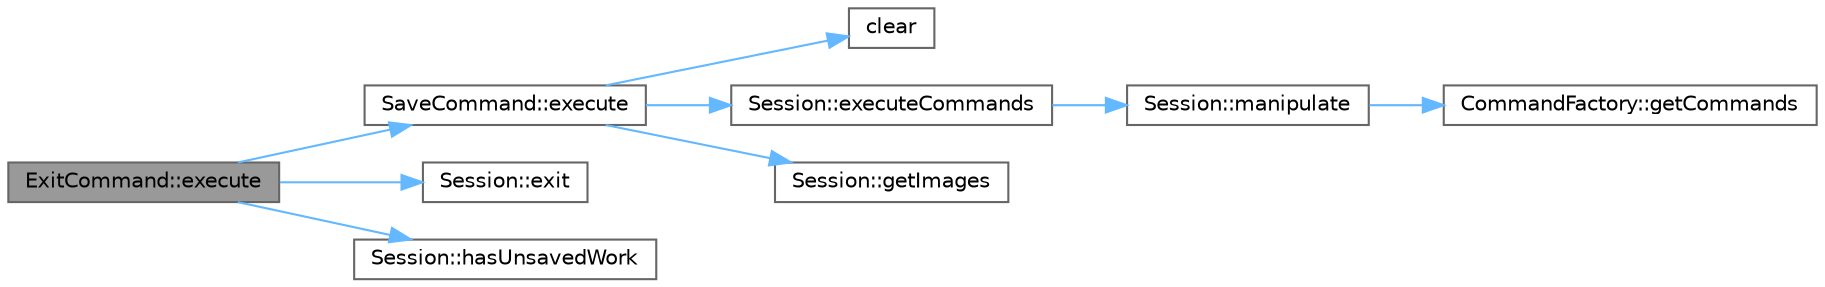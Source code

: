 digraph "ExitCommand::execute"
{
 // INTERACTIVE_SVG=YES
 // LATEX_PDF_SIZE
  bgcolor="transparent";
  edge [fontname=Helvetica,fontsize=10,labelfontname=Helvetica,labelfontsize=10];
  node [fontname=Helvetica,fontsize=10,shape=box,height=0.2,width=0.4];
  rankdir="LR";
  Node1 [id="Node000001",label="ExitCommand::execute",height=0.2,width=0.4,color="gray40", fillcolor="grey60", style="filled", fontcolor="black",tooltip="Executes the command on a session using input stream."];
  Node1 -> Node2 [id="edge1_Node000001_Node000002",color="steelblue1",style="solid",tooltip=" "];
  Node2 [id="Node000002",label="SaveCommand::execute",height=0.2,width=0.4,color="grey40", fillcolor="white", style="filled",URL="$class_save_command.html#a3008b51e7309e4717ce29ce718a770bd",tooltip="Executes the command on a session using input stream."];
  Node2 -> Node3 [id="edge2_Node000002_Node000003",color="steelblue1",style="solid",tooltip=" "];
  Node3 [id="Node000003",label="clear",height=0.2,width=0.4,color="grey40", fillcolor="white", style="filled",URL="$_helpers_8hpp.html#a0d324b156f5064259ebf749a990a31b0",tooltip="Deletes raw pointers inside a vector and clears it."];
  Node2 -> Node4 [id="edge3_Node000002_Node000004",color="steelblue1",style="solid",tooltip=" "];
  Node4 [id="Node000004",label="Session::executeCommands",height=0.2,width=0.4,color="grey40", fillcolor="white", style="filled",URL="$class_session.html#a500512cafa5eda080fb7d5ff49f410f0",tooltip="Executes all stored commands on the images."];
  Node4 -> Node5 [id="edge4_Node000004_Node000005",color="steelblue1",style="solid",tooltip=" "];
  Node5 [id="Node000005",label="Session::manipulate",height=0.2,width=0.4,color="grey40", fillcolor="white", style="filled",URL="$class_session.html#a744630cd76f3e3986b9fe95bb5b83a83",tooltip="Two stage image manipulation."];
  Node5 -> Node6 [id="edge5_Node000005_Node000006",color="steelblue1",style="solid",tooltip=" "];
  Node6 [id="Node000006",label="CommandFactory::getCommands",height=0.2,width=0.4,color="grey40", fillcolor="white", style="filled",URL="$class_command_factory.html#a061e065e0c4fc4dff55fc2d951545928",tooltip="Gets the list of all registered commands by extracting them from the handlers."];
  Node2 -> Node7 [id="edge6_Node000002_Node000007",color="steelblue1",style="solid",tooltip=" "];
  Node7 [id="Node000007",label="Session::getImages",height=0.2,width=0.4,color="grey40", fillcolor="white", style="filled",URL="$class_session.html#a27a2d9bddc8a94582c3de923f4792b3a",tooltip="Getter for all images in the session."];
  Node1 -> Node8 [id="edge7_Node000001_Node000008",color="steelblue1",style="solid",tooltip=" "];
  Node8 [id="Node000008",label="Session::exit",height=0.2,width=0.4,color="grey40", fillcolor="white", style="filled",URL="$class_session.html#a041ce5897b52f519ea621c6b77092501",tooltip="Flags the session to exit."];
  Node1 -> Node9 [id="edge8_Node000001_Node000009",color="steelblue1",style="solid",tooltip=" "];
  Node9 [id="Node000009",label="Session::hasUnsavedWork",height=0.2,width=0.4,color="grey40", fillcolor="white", style="filled",URL="$class_session.html#a82c650108f720adc0388b8274ce47923",tooltip="Checks if there is unsaved work in the session."];
}
